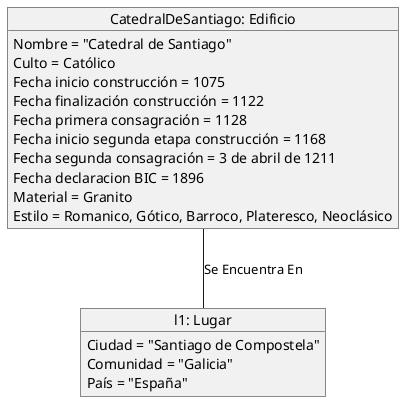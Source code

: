 @startuml
object "CatedralDeSantiago: Edificio" as catedral{
Nombre = "Catedral de Santiago"
Culto = Católico
Fecha inicio construcción = 1075
Fecha finalización construcción = 1122
Fecha primera consagración = 1128
Fecha inicio segunda etapa construcción = 1168
Fecha segunda consagración = 3 de abril de 1211
Fecha declaracion BIC = 1896
Material = Granito
Estilo = Romanico, Gótico, Barroco, Plateresco, Neoclásico
}
object "l1: Lugar" as l1{
Ciudad = "Santiago de Compostela"
Comunidad = "Galicia"
País = "España"
}
catedral -- l1 : Se Encuentra En
@enduml
